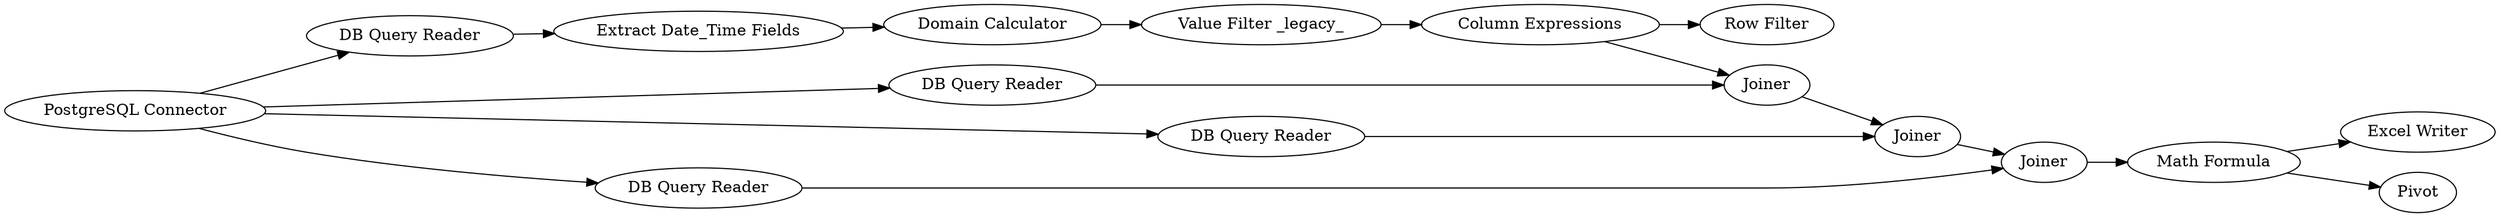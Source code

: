 digraph {
	56 -> 57
	51 -> 52
	48 -> 49
	13 -> 42
	49 -> 51
	56 -> 46
	46 -> 48
	13 -> 47
	13 -> 50
	50 -> 49
	13 -> 17
	17 -> 53
	59 -> 56
	42 -> 46
	58 -> 59
	47 -> 48
	53 -> 58
	51 -> 54
	48 [label=Joiner]
	57 [label="Row Filter"]
	13 [label="PostgreSQL Connector"]
	50 [label="DB Query Reader"]
	42 [label="DB Query Reader"]
	49 [label=Joiner]
	53 [label="Extract Date_Time Fields"]
	51 [label="Math Formula"]
	46 [label=Joiner]
	47 [label="DB Query Reader"]
	58 [label="Domain Calculator"]
	56 [label="Column Expressions"]
	54 [label=Pivot]
	52 [label="Excel Writer"]
	17 [label="DB Query Reader"]
	59 [label="Value Filter _legacy_"]
	rankdir=LR
}
